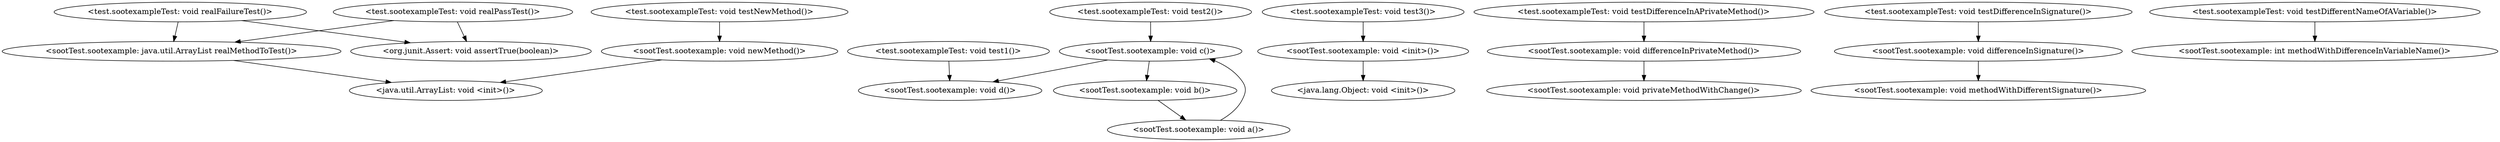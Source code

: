 digraph "new-call-graph" {
    "<test.sootexampleTest: void realPassTest()>"
    "<org.junit.Assert: void assertTrue(boolean)>"
    "<test.sootexampleTest: void realPassTest()>"->"<org.junit.Assert: void assertTrue(boolean)>";
    "<test.sootexampleTest: void realFailureTest()>"
    "<test.sootexampleTest: void realFailureTest()>"->"<org.junit.Assert: void assertTrue(boolean)>";
    "<test.sootexampleTest: void test1()>"
    "<sootTest.sootexample: void d()>"
    "<test.sootexampleTest: void test1()>"->"<sootTest.sootexample: void d()>";
    "<test.sootexampleTest: void test2()>"
    "<sootTest.sootexample: void c()>"
    "<test.sootexampleTest: void test2()>"->"<sootTest.sootexample: void c()>";
    "<test.sootexampleTest: void test3()>"
    "<sootTest.sootexample: void <init>()>"
    "<test.sootexampleTest: void test3()>"->"<sootTest.sootexample: void <init>()>";
    "<test.sootexampleTest: void testDifferenceInAPrivateMethod()>"
    "<sootTest.sootexample: void differenceInPrivateMethod()>"
    "<test.sootexampleTest: void testDifferenceInAPrivateMethod()>"->"<sootTest.sootexample: void differenceInPrivateMethod()>";
    "<test.sootexampleTest: void testDifferenceInSignature()>"
    "<sootTest.sootexample: void differenceInSignature()>"
    "<test.sootexampleTest: void testDifferenceInSignature()>"->"<sootTest.sootexample: void differenceInSignature()>";
    "<test.sootexampleTest: void testDifferentNameOfAVariable()>"
    "<sootTest.sootexample: int methodWithDifferenceInVariableName()>"
    "<test.sootexampleTest: void testDifferentNameOfAVariable()>"->"<sootTest.sootexample: int methodWithDifferenceInVariableName()>";
    "<test.sootexampleTest: void testNewMethod()>"
    "<sootTest.sootexample: void newMethod()>"
    "<test.sootexampleTest: void testNewMethod()>"->"<sootTest.sootexample: void newMethod()>";
    "<sootTest.sootexample: java.util.ArrayList realMethodToTest()>"
    "<test.sootexampleTest: void realPassTest()>"->"<sootTest.sootexample: java.util.ArrayList realMethodToTest()>";
    "<test.sootexampleTest: void realFailureTest()>"->"<sootTest.sootexample: java.util.ArrayList realMethodToTest()>";
    "<sootTest.sootexample: void c()>"->"<sootTest.sootexample: void d()>";
    "<sootTest.sootexample: void b()>"
    "<sootTest.sootexample: void c()>"->"<sootTest.sootexample: void b()>";
    "<java.lang.Object: void <init>()>"
    "<sootTest.sootexample: void <init>()>"->"<java.lang.Object: void <init>()>";
    "<sootTest.sootexample: void privateMethodWithChange()>"
    "<sootTest.sootexample: void differenceInPrivateMethod()>"->"<sootTest.sootexample: void privateMethodWithChange()>";
    "<sootTest.sootexample: void methodWithDifferentSignature()>"
    "<sootTest.sootexample: void differenceInSignature()>"->"<sootTest.sootexample: void methodWithDifferentSignature()>";
    "<java.util.ArrayList: void <init>()>"
    "<sootTest.sootexample: void newMethod()>"->"<java.util.ArrayList: void <init>()>";
    "<sootTest.sootexample: java.util.ArrayList realMethodToTest()>"->"<java.util.ArrayList: void <init>()>";
    "<sootTest.sootexample: void a()>"
    "<sootTest.sootexample: void b()>"->"<sootTest.sootexample: void a()>";
    "<sootTest.sootexample: void a()>"->"<sootTest.sootexample: void c()>";
}
